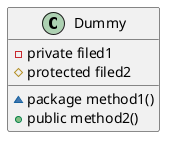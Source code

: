 ---
title: "Plantuml"
date: 2020-04-11T15:13:47+08:00
draft: true
---


@startuml
class Dummy {
    - private filed1
    # protected filed2
    ~ package method1()
    + public method2()
}
@enduml

